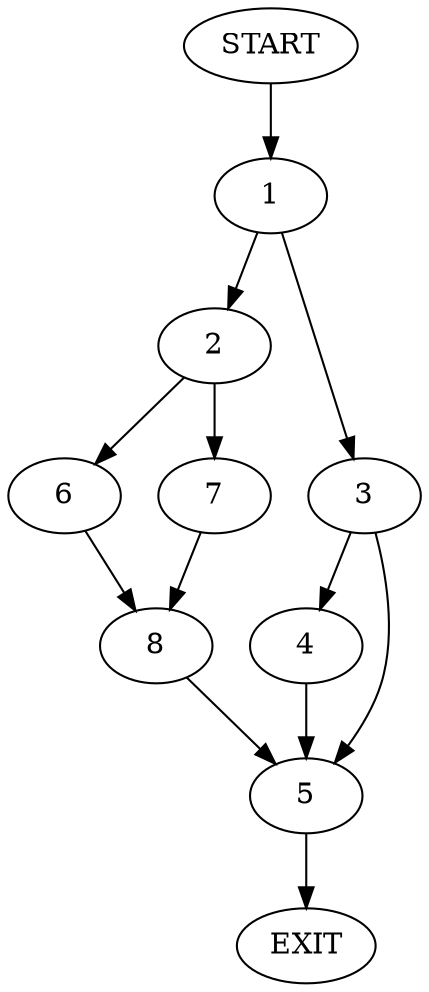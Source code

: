 digraph {
0 [label="START"]
9 [label="EXIT"]
0 -> 1
1 -> 2
1 -> 3
3 -> 4
3 -> 5
2 -> 6
2 -> 7
7 -> 8
6 -> 8
8 -> 5
5 -> 9
4 -> 5
}
